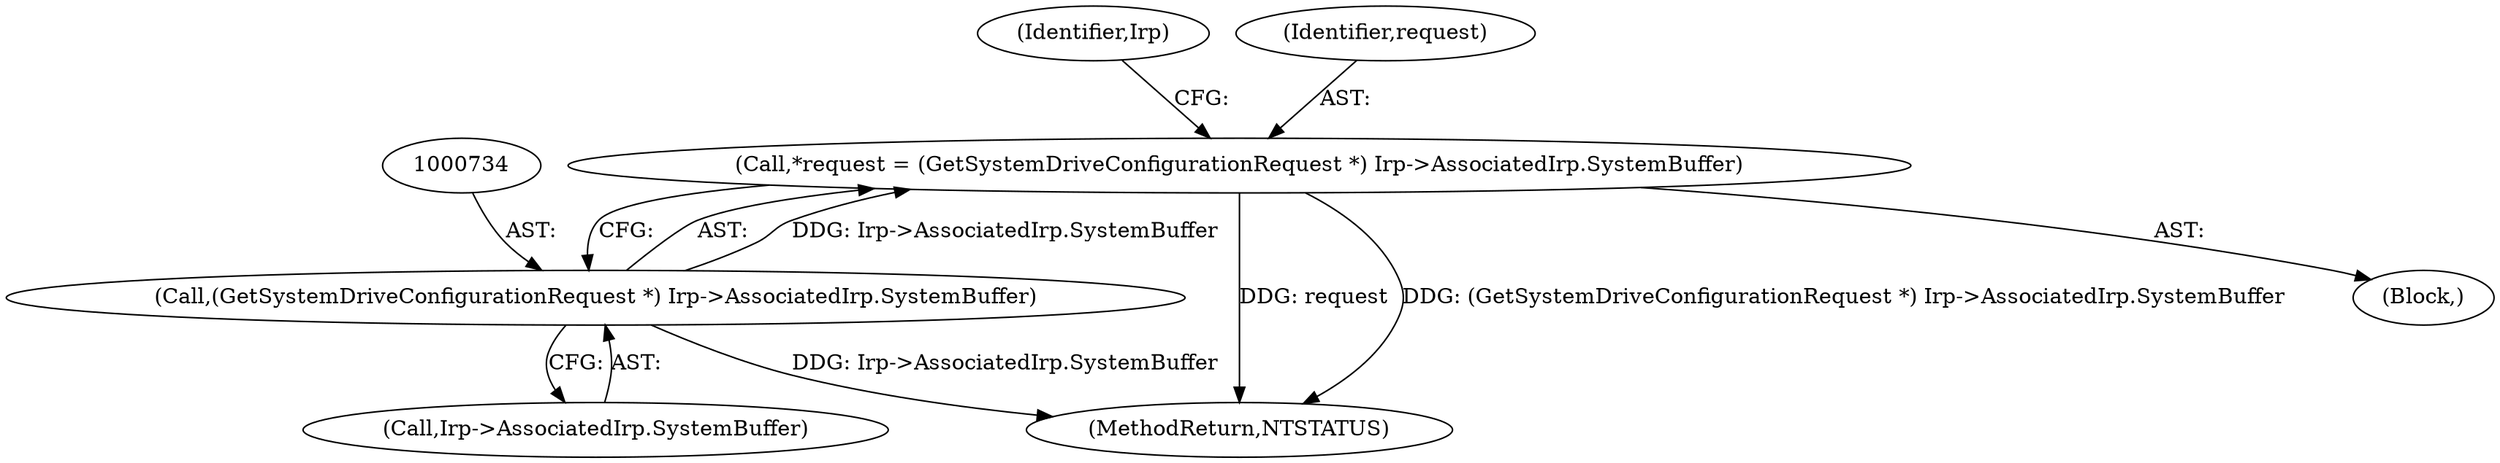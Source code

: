 digraph "0_VeraCrypt_f30f9339c9a0b9bbcc6f5ad38804af39db1f479e@pointer" {
"1000731" [label="(Call,*request = (GetSystemDriveConfigurationRequest *) Irp->AssociatedIrp.SystemBuffer)"];
"1000733" [label="(Call,(GetSystemDriveConfigurationRequest *) Irp->AssociatedIrp.SystemBuffer)"];
"1000749" [label="(Identifier,Irp)"];
"1003125" [label="(MethodReturn,NTSTATUS)"];
"1000731" [label="(Call,*request = (GetSystemDriveConfigurationRequest *) Irp->AssociatedIrp.SystemBuffer)"];
"1000732" [label="(Identifier,request)"];
"1000735" [label="(Call,Irp->AssociatedIrp.SystemBuffer)"];
"1000733" [label="(Call,(GetSystemDriveConfigurationRequest *) Irp->AssociatedIrp.SystemBuffer)"];
"1000729" [label="(Block,)"];
"1000731" -> "1000729"  [label="AST: "];
"1000731" -> "1000733"  [label="CFG: "];
"1000732" -> "1000731"  [label="AST: "];
"1000733" -> "1000731"  [label="AST: "];
"1000749" -> "1000731"  [label="CFG: "];
"1000731" -> "1003125"  [label="DDG: request"];
"1000731" -> "1003125"  [label="DDG: (GetSystemDriveConfigurationRequest *) Irp->AssociatedIrp.SystemBuffer"];
"1000733" -> "1000731"  [label="DDG: Irp->AssociatedIrp.SystemBuffer"];
"1000733" -> "1000735"  [label="CFG: "];
"1000734" -> "1000733"  [label="AST: "];
"1000735" -> "1000733"  [label="AST: "];
"1000733" -> "1003125"  [label="DDG: Irp->AssociatedIrp.SystemBuffer"];
}
